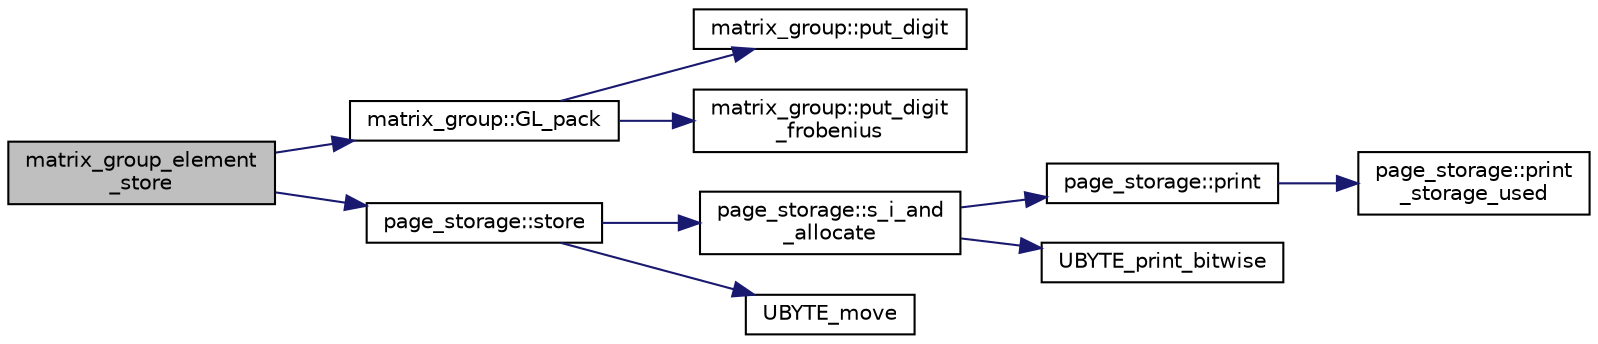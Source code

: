 digraph "matrix_group_element_store"
{
  edge [fontname="Helvetica",fontsize="10",labelfontname="Helvetica",labelfontsize="10"];
  node [fontname="Helvetica",fontsize="10",shape=record];
  rankdir="LR";
  Node1023 [label="matrix_group_element\l_store",height=0.2,width=0.4,color="black", fillcolor="grey75", style="filled", fontcolor="black"];
  Node1023 -> Node1024 [color="midnightblue",fontsize="10",style="solid",fontname="Helvetica"];
  Node1024 [label="matrix_group::GL_pack",height=0.2,width=0.4,color="black", fillcolor="white", style="filled",URL="$d3/ded/classmatrix__group.html#a5701f20e9b4a253ef8299c8122f8d926"];
  Node1024 -> Node1025 [color="midnightblue",fontsize="10",style="solid",fontname="Helvetica"];
  Node1025 [label="matrix_group::put_digit",height=0.2,width=0.4,color="black", fillcolor="white", style="filled",URL="$d3/ded/classmatrix__group.html#aa07f949aaf5a087c4fd021cff839524e"];
  Node1024 -> Node1026 [color="midnightblue",fontsize="10",style="solid",fontname="Helvetica"];
  Node1026 [label="matrix_group::put_digit\l_frobenius",height=0.2,width=0.4,color="black", fillcolor="white", style="filled",URL="$d3/ded/classmatrix__group.html#ab7b1d90899c68cc3bc3ed214a7576153"];
  Node1023 -> Node1027 [color="midnightblue",fontsize="10",style="solid",fontname="Helvetica"];
  Node1027 [label="page_storage::store",height=0.2,width=0.4,color="black", fillcolor="white", style="filled",URL="$dc/d72/classpage__storage.html#a3d04ee0a97310a8211e223ccea1d2d3f"];
  Node1027 -> Node1028 [color="midnightblue",fontsize="10",style="solid",fontname="Helvetica"];
  Node1028 [label="page_storage::s_i_and\l_allocate",height=0.2,width=0.4,color="black", fillcolor="white", style="filled",URL="$dc/d72/classpage__storage.html#aa43eb1ae49a6688771f7a89cbe2cd7bf"];
  Node1028 -> Node1029 [color="midnightblue",fontsize="10",style="solid",fontname="Helvetica"];
  Node1029 [label="page_storage::print",height=0.2,width=0.4,color="black", fillcolor="white", style="filled",URL="$dc/d72/classpage__storage.html#a61e349f7431f6e16328bcfbc7e1d5633"];
  Node1029 -> Node1030 [color="midnightblue",fontsize="10",style="solid",fontname="Helvetica"];
  Node1030 [label="page_storage::print\l_storage_used",height=0.2,width=0.4,color="black", fillcolor="white", style="filled",URL="$dc/d72/classpage__storage.html#a719dd1f54fd300fbc94ca2b750ed4508"];
  Node1028 -> Node1031 [color="midnightblue",fontsize="10",style="solid",fontname="Helvetica"];
  Node1031 [label="UBYTE_print_bitwise",height=0.2,width=0.4,color="black", fillcolor="white", style="filled",URL="$d5/db4/io__and__os_8h.html#a920069ee78174f219534fed767865637"];
  Node1027 -> Node1032 [color="midnightblue",fontsize="10",style="solid",fontname="Helvetica"];
  Node1032 [label="UBYTE_move",height=0.2,width=0.4,color="black", fillcolor="white", style="filled",URL="$d9/d60/discreta_8h.html#ae0491e6776a8371ca5387826b752780b"];
}
